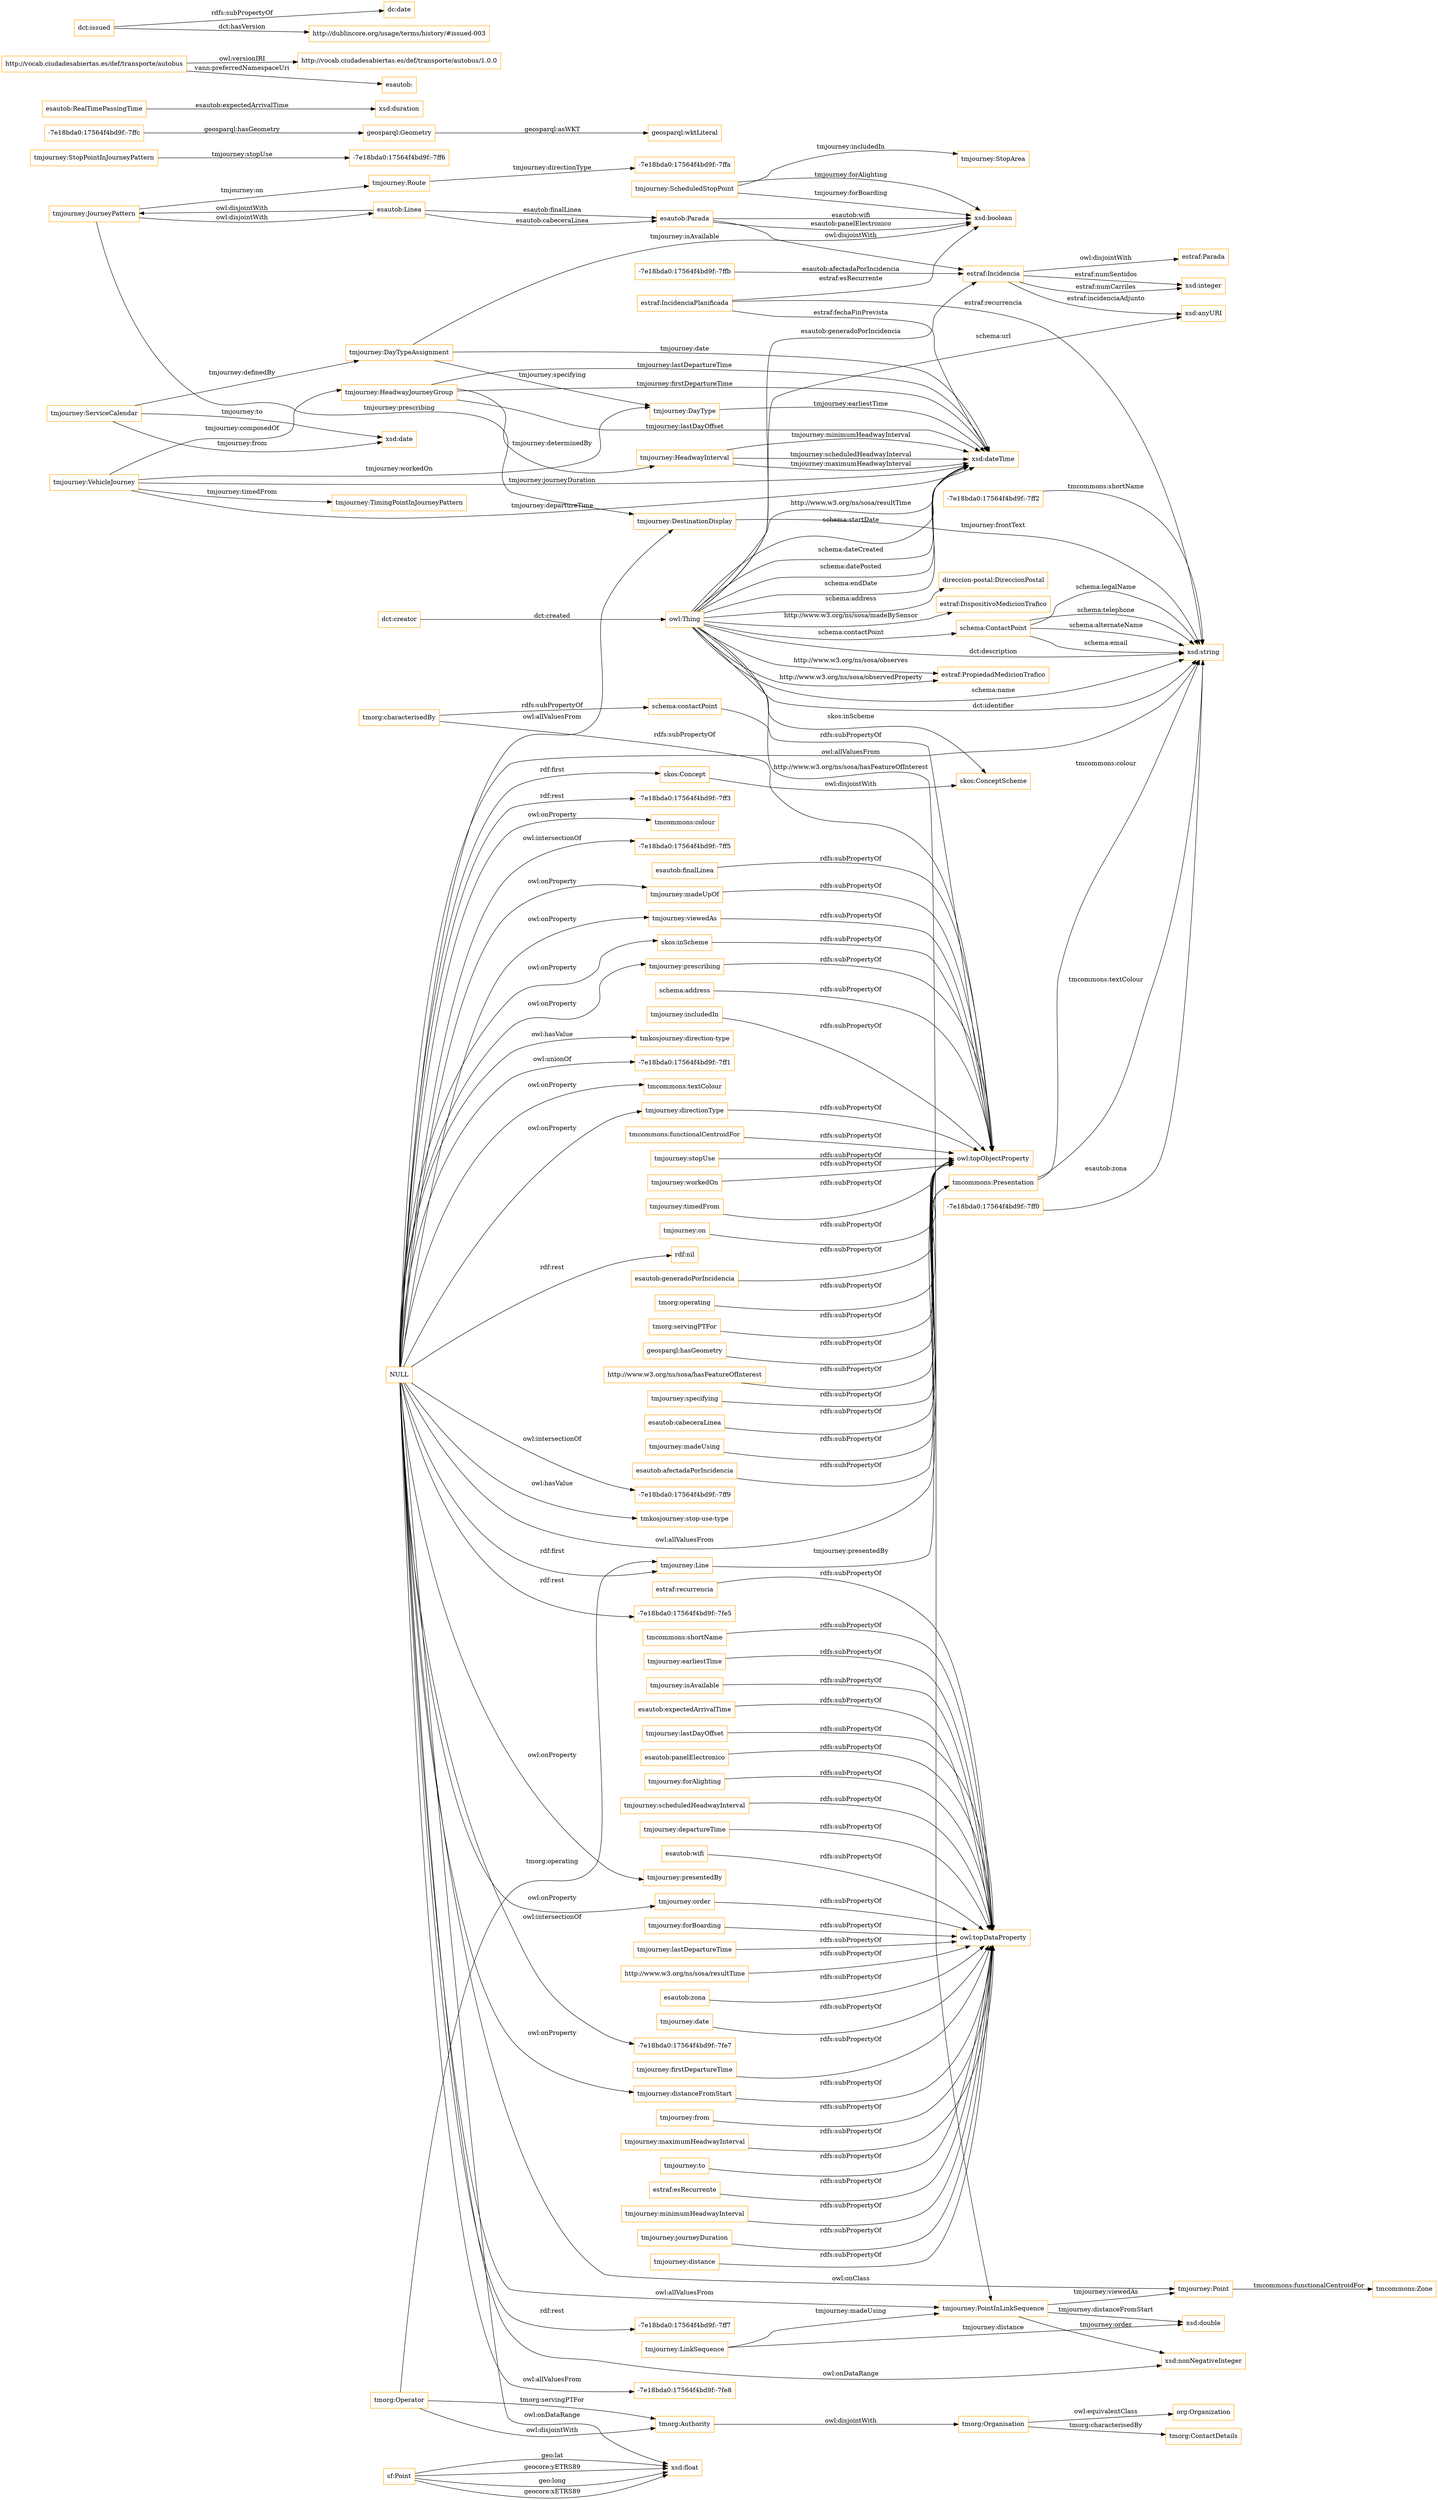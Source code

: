 digraph ar2dtool_diagram { 
rankdir=LR;
size="1501"
node [shape = rectangle, color="orange"]; "tmjourney:StopArea" "tmjourney:VehicleJourney" "tmcommons:Presentation" "-7e18bda0:17564f4bd9f:-7ff6" "tmjourney:Line" "esautob:Linea" "tmorg:ContactDetails" "direccion-postal:DireccionPostal" "tmorg:Organisation" "tmjourney:DestinationDisplay" "schema:ContactPoint" "tmjourney:JourneyPattern" "tmjourney:Route" "-7e18bda0:17564f4bd9f:-7ffa" "geosparql:Geometry" "org:Organization" "tmjourney:HeadwayInterval" "skos:ConceptScheme" "esautob:RealTimePassingTime" "sf:Point" "tmcommons:Zone" "tmjourney:StopPointInJourneyPattern" "skos:Concept" "-7e18bda0:17564f4bd9f:-7fe8" "tmjourney:TimingPointInJourneyPattern" "estraf:IncidenciaPlanificada" "tmorg:Authority" "estraf:Incidencia" "tmjourney:DayTypeAssignment" "tmjourney:HeadwayJourneyGroup" "tmjourney:ServiceCalendar" "-7e18bda0:17564f4bd9f:-7ff2" "esautob:Parada" "tmjourney:DayType" "tmjourney:PointInLinkSequence" "tmjourney:Point" "tmjourney:LinkSequence" "tmjourney:ScheduledStopPoint" "tmorg:Operator" ; /*classes style*/
	"estraf:recurrencia" -> "owl:topDataProperty" [ label = "rdfs:subPropertyOf" ];
	"tmjourney:prescribing" -> "owl:topObjectProperty" [ label = "rdfs:subPropertyOf" ];
	"tmorg:Organisation" -> "org:Organization" [ label = "owl:equivalentClass" ];
	"http://vocab.ciudadesabiertas.es/def/transporte/autobus" -> "http://vocab.ciudadesabiertas.es/def/transporte/autobus/1.0.0" [ label = "owl:versionIRI" ];
	"http://vocab.ciudadesabiertas.es/def/transporte/autobus" -> "esautob:" [ label = "vann:preferredNamespaceUri" ];
	"tmcommons:shortName" -> "owl:topDataProperty" [ label = "rdfs:subPropertyOf" ];
	"tmjourney:directionType" -> "owl:topObjectProperty" [ label = "rdfs:subPropertyOf" ];
	"tmjourney:earliestTime" -> "owl:topDataProperty" [ label = "rdfs:subPropertyOf" ];
	"tmorg:Authority" -> "tmorg:Organisation" [ label = "owl:disjointWith" ];
	"tmorg:Operator" -> "tmorg:Authority" [ label = "owl:disjointWith" ];
	"tmjourney:isAvailable" -> "owl:topDataProperty" [ label = "rdfs:subPropertyOf" ];
	"tmjourney:workedOn" -> "owl:topObjectProperty" [ label = "rdfs:subPropertyOf" ];
	"esautob:expectedArrivalTime" -> "owl:topDataProperty" [ label = "rdfs:subPropertyOf" ];
	"tmjourney:timedFrom" -> "owl:topObjectProperty" [ label = "rdfs:subPropertyOf" ];
	"tmjourney:lastDayOffset" -> "owl:topDataProperty" [ label = "rdfs:subPropertyOf" ];
	"esautob:panelElectronico" -> "owl:topDataProperty" [ label = "rdfs:subPropertyOf" ];
	"tmjourney:forAlighting" -> "owl:topDataProperty" [ label = "rdfs:subPropertyOf" ];
	"tmjourney:on" -> "owl:topObjectProperty" [ label = "rdfs:subPropertyOf" ];
	"estraf:Incidencia" -> "estraf:Parada" [ label = "owl:disjointWith" ];
	"tmjourney:scheduledHeadwayInterval" -> "owl:topDataProperty" [ label = "rdfs:subPropertyOf" ];
	"tmjourney:distanceFromStart" -> "owl:topDataProperty" [ label = "rdfs:subPropertyOf" ];
	"tmorg:operating" -> "owl:topObjectProperty" [ label = "rdfs:subPropertyOf" ];
	"tmorg:servingPTFor" -> "owl:topObjectProperty" [ label = "rdfs:subPropertyOf" ];
	"tmjourney:madeUpOf" -> "owl:topObjectProperty" [ label = "rdfs:subPropertyOf" ];
	"esautob:Linea" -> "tmjourney:JourneyPattern" [ label = "owl:disjointWith" ];
	"geosparql:hasGeometry" -> "owl:topObjectProperty" [ label = "rdfs:subPropertyOf" ];
	"tmjourney:departureTime" -> "owl:topDataProperty" [ label = "rdfs:subPropertyOf" ];
	"esautob:wifi" -> "owl:topDataProperty" [ label = "rdfs:subPropertyOf" ];
	"tmjourney:forBoarding" -> "owl:topDataProperty" [ label = "rdfs:subPropertyOf" ];
	"tmjourney:viewedAs" -> "owl:topObjectProperty" [ label = "rdfs:subPropertyOf" ];
	"skos:Concept" -> "skos:ConceptScheme" [ label = "owl:disjointWith" ];
	"tmjourney:lastDepartureTime" -> "owl:topDataProperty" [ label = "rdfs:subPropertyOf" ];
	"http://www.w3.org/ns/sosa/hasFeatureOfInterest" -> "owl:topObjectProperty" [ label = "rdfs:subPropertyOf" ];
	"tmjourney:specifying" -> "owl:topObjectProperty" [ label = "rdfs:subPropertyOf" ];
	"http://www.w3.org/ns/sosa/resultTime" -> "owl:topDataProperty" [ label = "rdfs:subPropertyOf" ];
	"skos:inScheme" -> "owl:topObjectProperty" [ label = "rdfs:subPropertyOf" ];
	"NULL" -> "tmjourney:distanceFromStart" [ label = "owl:onProperty" ];
	"NULL" -> "tmjourney:viewedAs" [ label = "owl:onProperty" ];
	"NULL" -> "tmjourney:Line" [ label = "rdf:first" ];
	"NULL" -> "-7e18bda0:17564f4bd9f:-7ff3" [ label = "rdf:rest" ];
	"NULL" -> "-7e18bda0:17564f4bd9f:-7fe8" [ label = "owl:allValuesFrom" ];
	"NULL" -> "tmcommons:colour" [ label = "owl:onProperty" ];
	"NULL" -> "-7e18bda0:17564f4bd9f:-7ff5" [ label = "owl:intersectionOf" ];
	"NULL" -> "xsd:float" [ label = "owl:onDataRange" ];
	"NULL" -> "tmkosjourney:direction-type" [ label = "owl:hasValue" ];
	"NULL" -> "tmjourney:order" [ label = "owl:onProperty" ];
	"NULL" -> "-7e18bda0:17564f4bd9f:-7ff1" [ label = "owl:unionOf" ];
	"NULL" -> "tmcommons:textColour" [ label = "owl:onProperty" ];
	"NULL" -> "skos:Concept" [ label = "rdf:first" ];
	"NULL" -> "rdf:nil" [ label = "rdf:rest" ];
	"NULL" -> "tmjourney:Point" [ label = "owl:onClass" ];
	"NULL" -> "-7e18bda0:17564f4bd9f:-7ff9" [ label = "owl:intersectionOf" ];
	"NULL" -> "tmkosjourney:stop-use-type" [ label = "owl:hasValue" ];
	"NULL" -> "xsd:nonNegativeInteger" [ label = "owl:onDataRange" ];
	"NULL" -> "-7e18bda0:17564f4bd9f:-7fe5" [ label = "rdf:rest" ];
	"NULL" -> "tmjourney:DestinationDisplay" [ label = "owl:allValuesFrom" ];
	"NULL" -> "tmjourney:prescribing" [ label = "owl:onProperty" ];
	"NULL" -> "tmjourney:presentedBy" [ label = "owl:onProperty" ];
	"NULL" -> "tmjourney:PointInLinkSequence" [ label = "owl:allValuesFrom" ];
	"NULL" -> "tmjourney:madeUpOf" [ label = "owl:onProperty" ];
	"NULL" -> "-7e18bda0:17564f4bd9f:-7fe7" [ label = "owl:intersectionOf" ];
	"NULL" -> "-7e18bda0:17564f4bd9f:-7ff7" [ label = "rdf:rest" ];
	"NULL" -> "tmjourney:directionType" [ label = "owl:onProperty" ];
	"NULL" -> "tmcommons:Presentation" [ label = "owl:allValuesFrom" ];
	"NULL" -> "xsd:string" [ label = "owl:allValuesFrom" ];
	"NULL" -> "skos:inScheme" [ label = "owl:onProperty" ];
	"esautob:zona" -> "owl:topDataProperty" [ label = "rdfs:subPropertyOf" ];
	"tmorg:characterisedBy" -> "schema:contactPoint" [ label = "rdfs:subPropertyOf" ];
	"tmorg:characterisedBy" -> "owl:topObjectProperty" [ label = "rdfs:subPropertyOf" ];
	"esautob:cabeceraLinea" -> "owl:topObjectProperty" [ label = "rdfs:subPropertyOf" ];
	"tmjourney:date" -> "owl:topDataProperty" [ label = "rdfs:subPropertyOf" ];
	"tmjourney:firstDepartureTime" -> "owl:topDataProperty" [ label = "rdfs:subPropertyOf" ];
	"tmjourney:from" -> "owl:topDataProperty" [ label = "rdfs:subPropertyOf" ];
	"schema:contactPoint" -> "owl:topObjectProperty" [ label = "rdfs:subPropertyOf" ];
	"tmjourney:maximumHeadwayInterval" -> "owl:topDataProperty" [ label = "rdfs:subPropertyOf" ];
	"esautob:afectadaPorIncidencia" -> "owl:topObjectProperty" [ label = "rdfs:subPropertyOf" ];
	"tmjourney:JourneyPattern" -> "esautob:Linea" [ label = "owl:disjointWith" ];
	"esautob:finalLinea" -> "owl:topObjectProperty" [ label = "rdfs:subPropertyOf" ];
	"esautob:Parada" -> "estraf:Incidencia" [ label = "owl:disjointWith" ];
	"dct:issued" -> "dc:date" [ label = "rdfs:subPropertyOf" ];
	"dct:issued" -> "http://dublincore.org/usage/terms/history/#issued-003" [ label = "dct:hasVersion" ];
	"esautob:generadoPorIncidencia" -> "owl:topObjectProperty" [ label = "rdfs:subPropertyOf" ];
	"tmjourney:to" -> "owl:topDataProperty" [ label = "rdfs:subPropertyOf" ];
	"schema:address" -> "owl:topObjectProperty" [ label = "rdfs:subPropertyOf" ];
	"tmjourney:includedIn" -> "owl:topObjectProperty" [ label = "rdfs:subPropertyOf" ];
	"estraf:esRecurrente" -> "owl:topDataProperty" [ label = "rdfs:subPropertyOf" ];
	"tmjourney:minimumHeadwayInterval" -> "owl:topDataProperty" [ label = "rdfs:subPropertyOf" ];
	"tmjourney:order" -> "owl:topDataProperty" [ label = "rdfs:subPropertyOf" ];
	"tmjourney:journeyDuration" -> "owl:topDataProperty" [ label = "rdfs:subPropertyOf" ];
	"tmcommons:functionalCentroidFor" -> "owl:topObjectProperty" [ label = "rdfs:subPropertyOf" ];
	"tmjourney:madeUsing" -> "owl:topObjectProperty" [ label = "rdfs:subPropertyOf" ];
	"tmjourney:distance" -> "owl:topDataProperty" [ label = "rdfs:subPropertyOf" ];
	"tmjourney:stopUse" -> "owl:topObjectProperty" [ label = "rdfs:subPropertyOf" ];
	"owl:Thing" -> "xsd:dateTime" [ label = "schema:startDate" ];
	"schema:ContactPoint" -> "xsd:string" [ label = "schema:alternateName" ];
	"esautob:Linea" -> "esautob:Parada" [ label = "esautob:finalLinea" ];
	"-7e18bda0:17564f4bd9f:-7ffc" -> "geosparql:Geometry" [ label = "geosparql:hasGeometry" ];
	"tmjourney:DayTypeAssignment" -> "tmjourney:DayType" [ label = "tmjourney:specifying" ];
	"tmjourney:ScheduledStopPoint" -> "xsd:boolean" [ label = "tmjourney:forBoarding" ];
	"sf:Point" -> "xsd:float" [ label = "geo:long" ];
	"tmjourney:HeadwayJourneyGroup" -> "xsd:dateTime" [ label = "tmjourney:firstDepartureTime" ];
	"owl:Thing" -> "xsd:string" [ label = "dct:description" ];
	"owl:Thing" -> "xsd:dateTime" [ label = "schema:dateCreated" ];
	"tmjourney:PointInLinkSequence" -> "tmjourney:Point" [ label = "tmjourney:viewedAs" ];
	"owl:Thing" -> "xsd:anyURI" [ label = "schema:url" ];
	"-7e18bda0:17564f4bd9f:-7ffb" -> "estraf:Incidencia" [ label = "esautob:afectadaPorIncidencia" ];
	"owl:Thing" -> "estraf:Incidencia" [ label = "esautob:generadoPorIncidencia" ];
	"tmjourney:JourneyPattern" -> "tmjourney:Route" [ label = "tmjourney:on" ];
	"owl:Thing" -> "skos:ConceptScheme" [ label = "skos:inScheme" ];
	"sf:Point" -> "xsd:float" [ label = "geocore:xETRS89" ];
	"tmjourney:LinkSequence" -> "tmjourney:PointInLinkSequence" [ label = "tmjourney:madeUsing" ];
	"estraf:IncidenciaPlanificada" -> "xsd:dateTime" [ label = "estraf:fechaFinPrevista" ];
	"schema:ContactPoint" -> "xsd:string" [ label = "schema:email" ];
	"tmjourney:HeadwayJourneyGroup" -> "xsd:dateTime" [ label = "tmjourney:lastDayOffset" ];
	"tmjourney:Point" -> "tmcommons:Zone" [ label = "tmcommons:functionalCentroidFor" ];
	"owl:Thing" -> "xsd:dateTime" [ label = "schema:datePosted" ];
	"tmjourney:HeadwayInterval" -> "xsd:dateTime" [ label = "tmjourney:minimumHeadwayInterval" ];
	"esautob:Linea" -> "esautob:Parada" [ label = "esautob:cabeceraLinea" ];
	"estraf:Incidencia" -> "xsd:anyURI" [ label = "estraf:incidenciaAdjunto" ];
	"-7e18bda0:17564f4bd9f:-7ff0" -> "xsd:string" [ label = "esautob:zona" ];
	"tmorg:Operator" -> "tmjourney:Line" [ label = "tmorg:operating" ];
	"owl:Thing" -> "tmjourney:PointInLinkSequence" [ label = "http://www.w3.org/ns/sosa/hasFeatureOfInterest" ];
	"tmjourney:DestinationDisplay" -> "xsd:string" [ label = "tmjourney:frontText" ];
	"geosparql:Geometry" -> "geosparql:wktLiteral" [ label = "geosparql:asWKT" ];
	"owl:Thing" -> "schema:ContactPoint" [ label = "schema:contactPoint" ];
	"esautob:Parada" -> "xsd:boolean" [ label = "esautob:wifi" ];
	"owl:Thing" -> "xsd:dateTime" [ label = "schema:endDate" ];
	"estraf:Incidencia" -> "xsd:integer" [ label = "estraf:numCarriles" ];
	"owl:Thing" -> "xsd:dateTime" [ label = "http://www.w3.org/ns/sosa/resultTime" ];
	"tmjourney:ScheduledStopPoint" -> "tmjourney:StopArea" [ label = "tmjourney:includedIn" ];
	"tmjourney:DayTypeAssignment" -> "xsd:dateTime" [ label = "tmjourney:date" ];
	"tmjourney:Line" -> "tmcommons:Presentation" [ label = "tmjourney:presentedBy" ];
	"tmjourney:VehicleJourney" -> "tmjourney:DayType" [ label = "tmjourney:workedOn" ];
	"tmjourney:VehicleJourney" -> "xsd:dateTime" [ label = "tmjourney:journeyDuration" ];
	"tmjourney:ScheduledStopPoint" -> "xsd:boolean" [ label = "tmjourney:forAlighting" ];
	"tmjourney:VehicleJourney" -> "xsd:dateTime" [ label = "tmjourney:departureTime" ];
	"tmjourney:HeadwayJourneyGroup" -> "tmjourney:HeadwayInterval" [ label = "tmjourney:determinedBy" ];
	"tmjourney:HeadwayInterval" -> "xsd:dateTime" [ label = "tmjourney:scheduledHeadwayInterval" ];
	"tmjourney:HeadwayJourneyGroup" -> "xsd:dateTime" [ label = "tmjourney:lastDepartureTime" ];
	"tmjourney:HeadwayInterval" -> "xsd:dateTime" [ label = "tmjourney:maximumHeadwayInterval" ];
	"tmjourney:PointInLinkSequence" -> "xsd:double" [ label = "tmjourney:distanceFromStart" ];
	"tmjourney:StopPointInJourneyPattern" -> "-7e18bda0:17564f4bd9f:-7ff6" [ label = "tmjourney:stopUse" ];
	"esautob:Parada" -> "xsd:boolean" [ label = "esautob:panelElectronico" ];
	"owl:Thing" -> "estraf:PropiedadMedicionTrafico" [ label = "http://www.w3.org/ns/sosa/observedProperty" ];
	"schema:ContactPoint" -> "xsd:string" [ label = "schema:legalName" ];
	"tmjourney:ServiceCalendar" -> "tmjourney:DayTypeAssignment" [ label = "tmjourney:definedBy" ];
	"tmjourney:LinkSequence" -> "xsd:double" [ label = "tmjourney:distance" ];
	"tmjourney:ServiceCalendar" -> "xsd:date" [ label = "tmjourney:from" ];
	"owl:Thing" -> "xsd:string" [ label = "schema:name" ];
	"tmjourney:PointInLinkSequence" -> "xsd:nonNegativeInteger" [ label = "tmjourney:order" ];
	"owl:Thing" -> "estraf:PropiedadMedicionTrafico" [ label = "http://www.w3.org/ns/sosa/observes" ];
	"owl:Thing" -> "direccion-postal:DireccionPostal" [ label = "schema:address" ];
	"tmjourney:VehicleJourney" -> "tmjourney:HeadwayJourneyGroup" [ label = "tmjourney:composedOf" ];
	"owl:Thing" -> "estraf:DispositivoMedicionTrafico" [ label = "http://www.w3.org/ns/sosa/madeBySensor" ];
	"estraf:IncidenciaPlanificada" -> "xsd:string" [ label = "estraf:recurrencia" ];
	"tmjourney:JourneyPattern" -> "tmjourney:DestinationDisplay" [ label = "tmjourney:prescribing" ];
	"tmjourney:DayType" -> "xsd:dateTime" [ label = "tmjourney:earliestTime" ];
	"sf:Point" -> "xsd:float" [ label = "geo:lat" ];
	"owl:Thing" -> "xsd:string" [ label = "dct:identifier" ];
	"esautob:RealTimePassingTime" -> "xsd:duration" [ label = "esautob:expectedArrivalTime" ];
	"tmjourney:VehicleJourney" -> "tmjourney:TimingPointInJourneyPattern" [ label = "tmjourney:timedFrom" ];
	"tmorg:Organisation" -> "tmorg:ContactDetails" [ label = "tmorg:characterisedBy" ];
	"estraf:Incidencia" -> "xsd:integer" [ label = "estraf:numSentidos" ];
	"sf:Point" -> "xsd:float" [ label = "geocore:yETRS89" ];
	"tmjourney:DayTypeAssignment" -> "xsd:boolean" [ label = "tmjourney:isAvailable" ];
	"estraf:IncidenciaPlanificada" -> "xsd:boolean" [ label = "estraf:esRecurrente" ];
	"tmorg:Operator" -> "tmorg:Authority" [ label = "tmorg:servingPTFor" ];
	"tmjourney:ServiceCalendar" -> "xsd:date" [ label = "tmjourney:to" ];
	"schema:ContactPoint" -> "xsd:string" [ label = "schema:telephone" ];
	"dct:creator" -> "owl:Thing" [ label = "dct:created" ];
	"tmjourney:Route" -> "-7e18bda0:17564f4bd9f:-7ffa" [ label = "tmjourney:directionType" ];
	"tmcommons:Presentation" -> "xsd:string" [ label = "tmcommons:textColour" ];
	"-7e18bda0:17564f4bd9f:-7ff2" -> "xsd:string" [ label = "tmcommons:shortName" ];
	"tmcommons:Presentation" -> "xsd:string" [ label = "tmcommons:colour" ];

}
